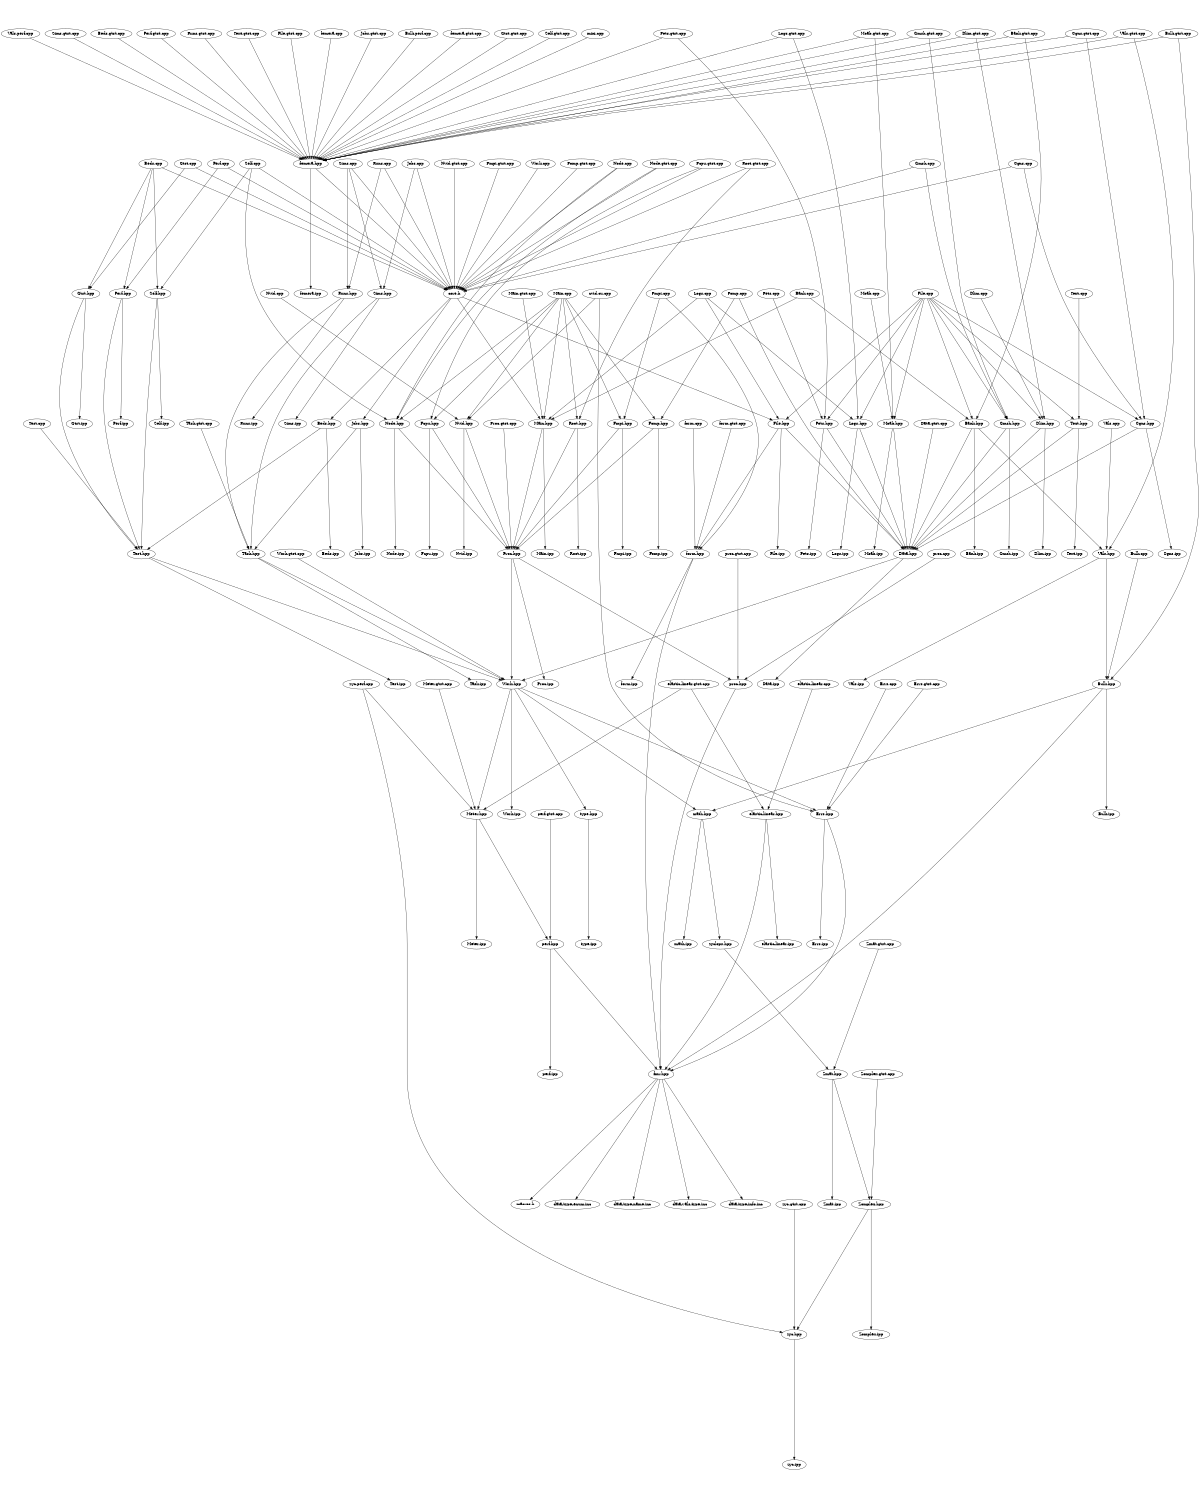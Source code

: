 digraph "source tree" {
    overlap=scale;
    size="8,10";
    ratio="fill";
    fontsize="16";
    fontname="Helvetica";
	clusterrank="local";
	"proc.cpp" -> "proc.hpp"
	"Bank.hpp" -> "Data.hpp"
	"File.gtst.cpp" -> "femera.hpp"
	"Pets.cpp" -> "Pets.hpp"
	"Jobs.cpp" -> "core.h"
	"Bulk.gtst.cpp" -> "Bulk.hpp"
	"Meter.hpp" -> "Meter.ipp"
	"nvid.cu.cpp" -> "Errs.hpp"
	"Bulk.hpp" -> "fmr.hpp"
	"File.cpp" -> "File.hpp"
	"Test.hpp" -> "Work.hpp"
	"Test.cpp" -> "Test.hpp"
	"Task.hpp" -> "Work.hpp"
	"Moab.gtst.cpp" -> "Moab.hpp"
	"Logs.hpp" -> "Logs.ipp"
	"Fcpu.hpp" -> "Fcpu.ipp"
	"perf.hpp" -> "fmr.hpp"
	"proc.gtst.cpp" -> "proc.hpp"
	"Pets.gtst.cpp" -> "femera.hpp"
	"Errs.gtst.cpp" -> "Errs.hpp"
	"Work.hpp" -> "Meter.hpp"
	"Vals.gtst.cpp" -> "Vals.hpp"
	"Main.cpp" -> "Fmpi.hpp"
	"Logs.hpp" -> "Data.hpp"
	"Fmpi.gtst.cpp" -> "core.h"
	"File.cpp" -> "Dlim.hpp"
	"File.hpp" -> "File.ipp"
	"fmr.hpp" -> "data-type-name.inc"
	"Fcpu.gtst.cpp" -> "core.h"
	"fmr.hpp" -> "data-vals-type.inc"
	"Work.hpp" -> "type.hpp"
	"Fomp.hpp" -> "Proc.hpp"
	"Gtst.hpp" -> "Gtst.ipp"
	"Meter.hpp" -> "perf.hpp"
	"zyclops.hpp" -> "Zmat.hpp"
	"Gtst.hpp" -> "Test.hpp"
	"zyc.perf.cpp" -> "Meter.hpp"
	"fmr.hpp" -> "data-type-info.inc"
	"femera.cpp" -> "femera.hpp"
	"Gmsh.gtst.cpp" -> "femera.hpp"
	"Node.gtst.cpp" -> "Node.hpp"
	"Self.cpp" -> "Node.hpp"
	"Pets.hpp" -> "Data.hpp"
	"Pets.gtst.cpp" -> "Pets.hpp"
	"Work.hpp" -> "math.hpp"
	"Proc.hpp" -> "Proc.ipp"
	"Data.hpp" -> "Work.hpp"
	"Fomp.cpp" -> "Fomp.hpp"
	"Main.cpp" -> "Root.hpp"
	"Bank.hpp" -> "Bank.ipp"
	"Fmpi.cpp" -> "form.hpp"
	"Bank.cpp" -> "Bank.hpp"
	"Bulk.gtst.cpp" -> "femera.hpp"
	"core.h" -> "Beds.hpp"
	"Gmsh.cpp" -> "Gmsh.hpp"
	"Jobs.hpp" -> "Jobs.ipp"
	"Text.hpp" -> "Data.hpp"
	"Root.gtst.cpp" -> "Root.hpp"
	"Bank.hpp" -> "Vals.hpp"
	"fmr.hpp" -> "macros.h"
	"Gmsh.hpp" -> "Gmsh.ipp"
	"femera.hpp" -> "femera.ipp"
	"Nvid.hpp" -> "Proc.hpp"
	"Bulk.hpp" -> "Bulk.ipp"
	"Node.cpp" -> "core.h"
	"zyc.perf.cpp" -> "zyc.hpp"
	"Gtst.cpp" -> "Gtst.hpp"
	"Proc.hpp" -> "Work.hpp"
	"elastic-linear.hpp" -> "elastic-linear.ipp"
	"Errs.hpp" -> "Errs.ipp"
	"Vals.hpp" -> "Vals.ipp"
	"Perf.cpp" -> "Perf.hpp"
	"Main.cpp" -> "Fomp.hpp"
	"Proc.gtst.cpp" -> "Proc.hpp"
	"perf.gtst.cpp" -> "perf.hpp"
	"Dlim.hpp" -> "Dlim.ipp"
	"File.cpp" -> "Logs.hpp"
	"Dlim.gtst.cpp" -> "femera.hpp"
	"Text.hpp" -> "Text.ipp"
	"Node.hpp" -> "Proc.hpp"
	"Pets.hpp" -> "Pets.ipp"
	"Logs.gtst.cpp" -> "Logs.hpp"
	"File.cpp" -> "Cgns.hpp"
	"Fcpu.hpp" -> "Proc.hpp"
	"Zomplex.gtst.cpp" -> "Zomplex.hpp"
	"Beds.hpp" -> "Beds.ipp"
	"Main.cpp" -> "Nvid.hpp"
	"Jobs.gtst.cpp" -> "femera.hpp"
	"Root.hpp" -> "Root.ipp"
	"Dlim.gtst.cpp" -> "Dlim.hpp"
	"form.hpp" -> "form.ipp"
	"Main.cpp" -> "Main.hpp"
	"Perf.cpp" -> "core.h"
	"Bank.cpp" -> "Main.hpp"
	"Moab.cpp" -> "Moab.hpp"
	"Node.cpp" -> "Node.hpp"
	"Bulk.perf.cpp" -> "femera.hpp"
	"core.h" -> "Jobs.hpp"
	"Errs.hpp" -> "fmr.hpp"
	"femera.gtst.cpp" -> "femera.hpp"
	"Vals.hpp" -> "Bulk.hpp"
	"elastic-linear.hpp" -> "fmr.hpp"
	"Dlim.hpp" -> "Data.hpp"
	"Main.gtst.cpp" -> "Main.hpp"
	"Cgns.gtst.cpp" -> "Cgns.hpp"
	"core.h" -> "File.hpp"
	"Gtst.gtst.cpp" -> "femera.hpp"
	"Cgns.gtst.cpp" -> "femera.hpp"
	"Jobs.hpp" -> "Task.hpp"
	"perf.hpp" -> "perf.ipp"
	"Zmat.hpp" -> "Zmat.ipp"
	"zyc.hpp" -> "zyc.ipp"
	"type.hpp" -> "type.ipp"
	"Vals.cpp" -> "Vals.hpp"
	"Fcpu.gtst.cpp" -> "Fcpu.hpp"
	"Zmat.hpp" -> "Zomplex.hpp"
	"Node.hpp" -> "Node.ipp"
	"elastic-linear.gtst.cpp" -> "elastic-linear.hpp"
	"nvid.cu.cpp" -> "Nvid.hpp"
	"Fomp.cpp" -> "Data.hpp"
	"Self.gtst.cpp" -> "femera.hpp"
	"elastic-linear.gtst.cpp" -> "Meter.hpp"
	"Self.hpp" -> "Self.ipp"
	"Work.cpp" -> "core.h"
	"Self.hpp" -> "Test.hpp"
	"Root.hpp" -> "Proc.hpp"
	"Zomplex.hpp" -> "Zomplex.ipp"
	"Self.cpp" -> "core.h"
	"form.gtst.cpp" -> "form.hpp"
	"Cgns.hpp" -> "Cgns.ipp"
	"Main.hpp" -> "Main.ipp"
	"Fmpi.cpp" -> "Fmpi.hpp"
	"Work.hpp" -> "Errs.hpp"
	"Sims.hpp" -> "Sims.ipp"
	"form.hpp" -> "fmr.hpp"
	"Root.gtst.cpp" -> "core.h"
	"Main.hpp" -> "Proc.hpp"
	"Errs.cpp" -> "Errs.hpp"
	"math.hpp" -> "zyclops.hpp"
	"Moab.hpp" -> "Data.hpp"
	"Zomplex.hpp" -> "zyc.hpp"
	"Work.gtst.cpp" -> "Work.hpp"
	"zyc.gtst.cpp" -> "zyc.hpp"
	"Beds.hpp" -> "Test.hpp"
	"Cgns.cpp" -> "Cgns.hpp"
	"Moab.hpp" -> "Moab.ipp"
	"Beds.cpp" -> "Gtst.hpp"
	"Task.gtst.cpp" -> "Task.hpp"
	"Gmsh.gtst.cpp" -> "Gmsh.hpp"
	"File.cpp" -> "Bank.hpp"
	"File.cpp" -> "Pets.hpp"
	"Gmsh.cpp" -> "core.h"
	"Zmat.gtst.cpp" -> "Zmat.hpp"
	"Fomp.gtst.cpp" -> "core.h"
	"mini.cpp" -> "femera.hpp"
	"Meter.gtst.cpp" -> "Meter.hpp"
	"Node.gtst.cpp" -> "core.h"
	"Vals.perf.cpp" -> "femera.hpp"
	"Beds.cpp" -> "core.h"
	"Perf.hpp" -> "Perf.ipp"
	"File.cpp" -> "Moab.hpp"
	"Work.hpp" -> "Work.ipp"
	"Nvid.gtst.cpp" -> "core.h"
	"Gmsh.hpp" -> "Data.hpp"
	"Text.cpp" -> "Text.hpp"
	"Sims.cpp" -> "Runs.hpp"
	"Runs.hpp" -> "Runs.ipp"
	"Jobs.cpp" -> "Sims.hpp"
	"Fomp.hpp" -> "Fomp.ipp"
	"Beds.cpp" -> "Perf.hpp"
	"Runs.hpp" -> "Task.hpp"
	"Sims.gtst.cpp" -> "femera.hpp"
	"Self.cpp" -> "Self.hpp"
	"Dlim.cpp" -> "Dlim.hpp"
	"Vals.gtst.cpp" -> "femera.hpp"
	"Logs.cpp" -> "File.hpp"
	"Main.cpp" -> "Fcpu.hpp"
	"Cgns.cpp" -> "core.h"
	"proc.hpp" -> "fmr.hpp"
	"math.hpp" -> "math.ipp"
	"File.hpp" -> "form.hpp"
	"Data.hpp" -> "Data.ipp"
	"Proc.hpp" -> "proc.hpp"
	"Data.gtst.cpp" -> "Data.hpp"
	"core.h" -> "Main.hpp"
	"Nvid.hpp" -> "Nvid.ipp"
	"Bank.gtst.cpp" -> "Bank.hpp"
	"Beds.gtst.cpp" -> "femera.hpp"
	"Sims.cpp" -> "core.h"
	"Sims.hpp" -> "Task.hpp"
	"Nvid.cpp" -> "Nvid.hpp"
	"Task.hpp" -> "Task.ipp"
	"File.cpp" -> "Gmsh.hpp"
	"Perf.gtst.cpp" -> "femera.hpp"
	"Runs.gtst.cpp" -> "femera.hpp"
	"Bulk.cpp" -> "Bulk.hpp"
	"Runs.cpp" -> "core.h"
	"Logs.cpp" -> "Logs.hpp"
	"File.cpp" -> "Text.hpp"
	"Gtst.cpp" -> "core.h"
	"Bank.gtst.cpp" -> "femera.hpp"
	"Sims.cpp" -> "Sims.hpp"
	"Perf.hpp" -> "Test.hpp"
	"fmr.hpp" -> "data-type-enum.inc"
	"Beds.cpp" -> "Self.hpp"
	"Runs.cpp" -> "Runs.hpp"
	"Logs.cpp" -> "Main.hpp"
	"File.hpp" -> "Data.hpp"
	"Main.cpp" -> "Node.hpp"
	"Cgns.hpp" -> "Data.hpp"
	"Fmpi.hpp" -> "Fmpi.ipp"
	"Test.hpp" -> "Test.ipp"
	"Fmpi.hpp" -> "Proc.hpp"
	"elastic-linear.cpp" -> "elastic-linear.hpp"
	"femera.hpp" -> "core.h"
	"Bulk.hpp" -> "math.hpp"
	"Moab.gtst.cpp" -> "femera.hpp"
	"form.cpp" -> "form.hpp"
	"Text.gtst.cpp" -> "femera.hpp"
	"Logs.gtst.cpp" -> "femera.hpp"
}
